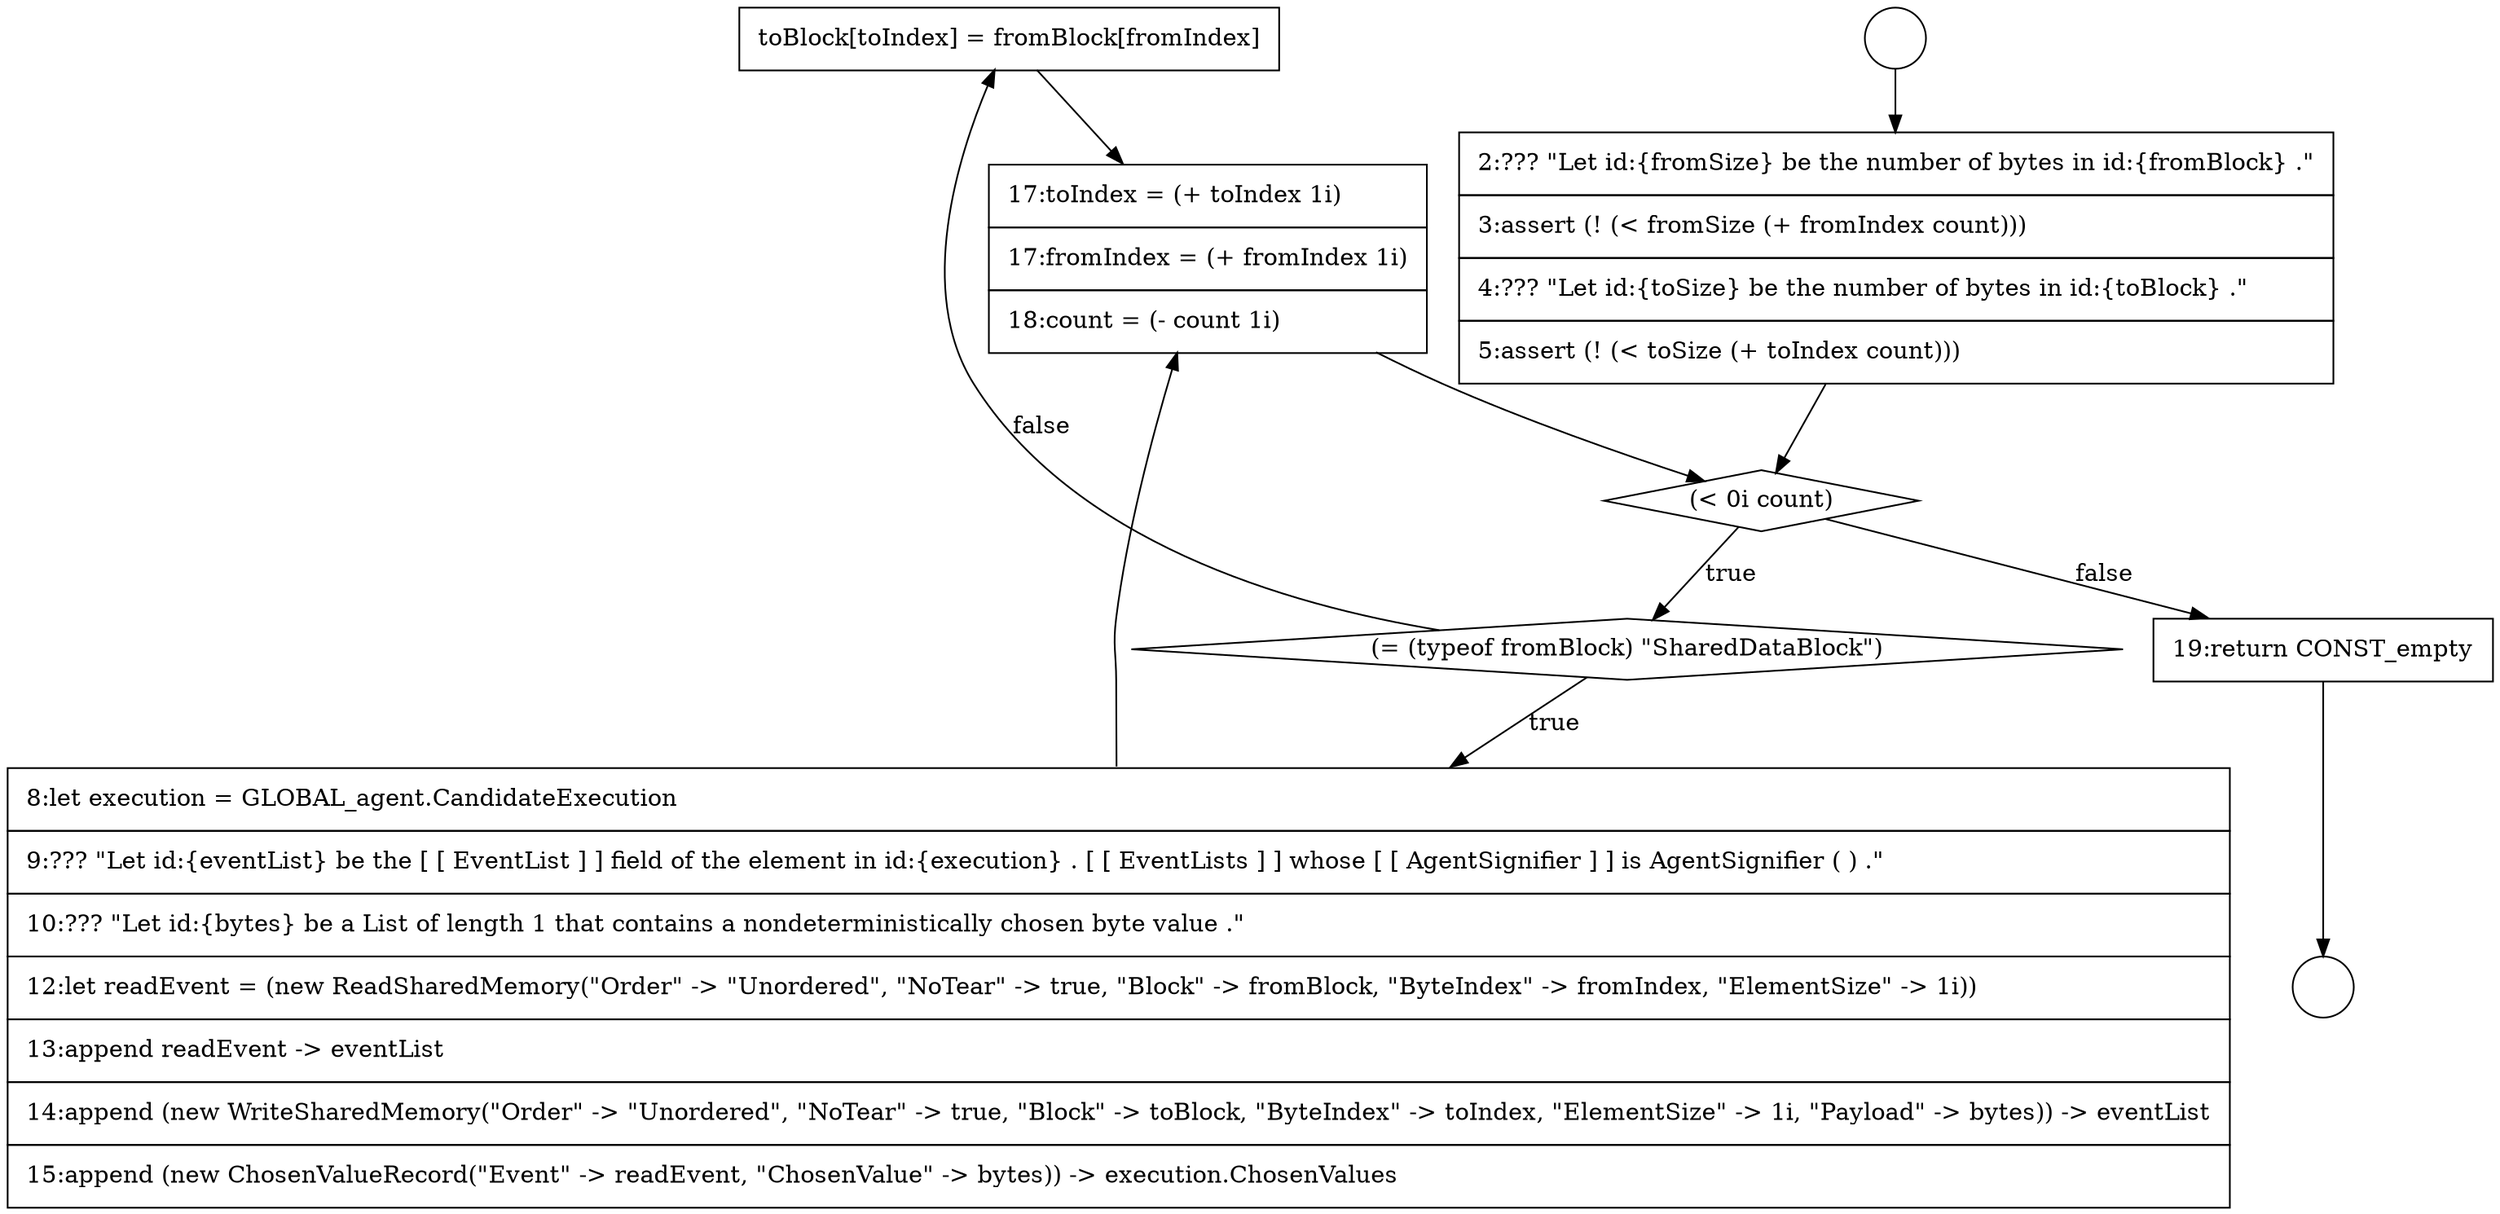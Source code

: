 digraph {
  node249 [shape=none, margin=0, label=<<font color="black">
    <table border="0" cellborder="1" cellspacing="0" cellpadding="10">
      <tr><td align="left">toBlock[toIndex] = fromBlock[fromIndex]</td></tr>
    </table>
  </font>> color="black" fillcolor="white" style=filled]
  node247 [shape=diamond, label=<<font color="black">(= (typeof fromBlock) &quot;SharedDataBlock&quot;)</font>> color="black" fillcolor="white" style=filled]
  node243 [shape=circle label=" " color="black" fillcolor="white" style=filled]
  node248 [shape=none, margin=0, label=<<font color="black">
    <table border="0" cellborder="1" cellspacing="0" cellpadding="10">
      <tr><td align="left">8:let execution = GLOBAL_agent.CandidateExecution</td></tr>
      <tr><td align="left">9:??? &quot;Let id:{eventList} be the [ [ EventList ] ] field of the element in id:{execution} . [ [ EventLists ] ] whose [ [ AgentSignifier ] ] is AgentSignifier ( ) .&quot;</td></tr>
      <tr><td align="left">10:??? &quot;Let id:{bytes} be a List of length 1 that contains a nondeterministically chosen byte value .&quot;</td></tr>
      <tr><td align="left">12:let readEvent = (new ReadSharedMemory(&quot;Order&quot; -&gt; &quot;Unordered&quot;, &quot;NoTear&quot; -&gt; true, &quot;Block&quot; -&gt; fromBlock, &quot;ByteIndex&quot; -&gt; fromIndex, &quot;ElementSize&quot; -&gt; 1i))</td></tr>
      <tr><td align="left">13:append readEvent -&gt; eventList</td></tr>
      <tr><td align="left">14:append (new WriteSharedMemory(&quot;Order&quot; -&gt; &quot;Unordered&quot;, &quot;NoTear&quot; -&gt; true, &quot;Block&quot; -&gt; toBlock, &quot;ByteIndex&quot; -&gt; toIndex, &quot;ElementSize&quot; -&gt; 1i, &quot;Payload&quot; -&gt; bytes)) -&gt; eventList</td></tr>
      <tr><td align="left">15:append (new ChosenValueRecord(&quot;Event&quot; -&gt; readEvent, &quot;ChosenValue&quot; -&gt; bytes)) -&gt; execution.ChosenValues</td></tr>
    </table>
  </font>> color="black" fillcolor="white" style=filled]
  node244 [shape=circle label=" " color="black" fillcolor="white" style=filled]
  node245 [shape=none, margin=0, label=<<font color="black">
    <table border="0" cellborder="1" cellspacing="0" cellpadding="10">
      <tr><td align="left">2:??? &quot;Let id:{fromSize} be the number of bytes in id:{fromBlock} .&quot;</td></tr>
      <tr><td align="left">3:assert (! (&lt; fromSize (+ fromIndex count)))</td></tr>
      <tr><td align="left">4:??? &quot;Let id:{toSize} be the number of bytes in id:{toBlock} .&quot;</td></tr>
      <tr><td align="left">5:assert (! (&lt; toSize (+ toIndex count)))</td></tr>
    </table>
  </font>> color="black" fillcolor="white" style=filled]
  node251 [shape=none, margin=0, label=<<font color="black">
    <table border="0" cellborder="1" cellspacing="0" cellpadding="10">
      <tr><td align="left">19:return CONST_empty</td></tr>
    </table>
  </font>> color="black" fillcolor="white" style=filled]
  node250 [shape=none, margin=0, label=<<font color="black">
    <table border="0" cellborder="1" cellspacing="0" cellpadding="10">
      <tr><td align="left">17:toIndex = (+ toIndex 1i)</td></tr>
      <tr><td align="left">17:fromIndex = (+ fromIndex 1i)</td></tr>
      <tr><td align="left">18:count = (- count 1i)</td></tr>
    </table>
  </font>> color="black" fillcolor="white" style=filled]
  node246 [shape=diamond, label=<<font color="black">(&lt; 0i count)</font>> color="black" fillcolor="white" style=filled]
  node249 -> node250 [ color="black"]
  node250 -> node246 [ color="black"]
  node246 -> node247 [label=<<font color="black">true</font>> color="black"]
  node246 -> node251 [label=<<font color="black">false</font>> color="black"]
  node251 -> node244 [ color="black"]
  node245 -> node246 [ color="black"]
  node248 -> node250 [ color="black"]
  node243 -> node245 [ color="black"]
  node247 -> node248 [label=<<font color="black">true</font>> color="black"]
  node247 -> node249 [label=<<font color="black">false</font>> color="black"]
}
